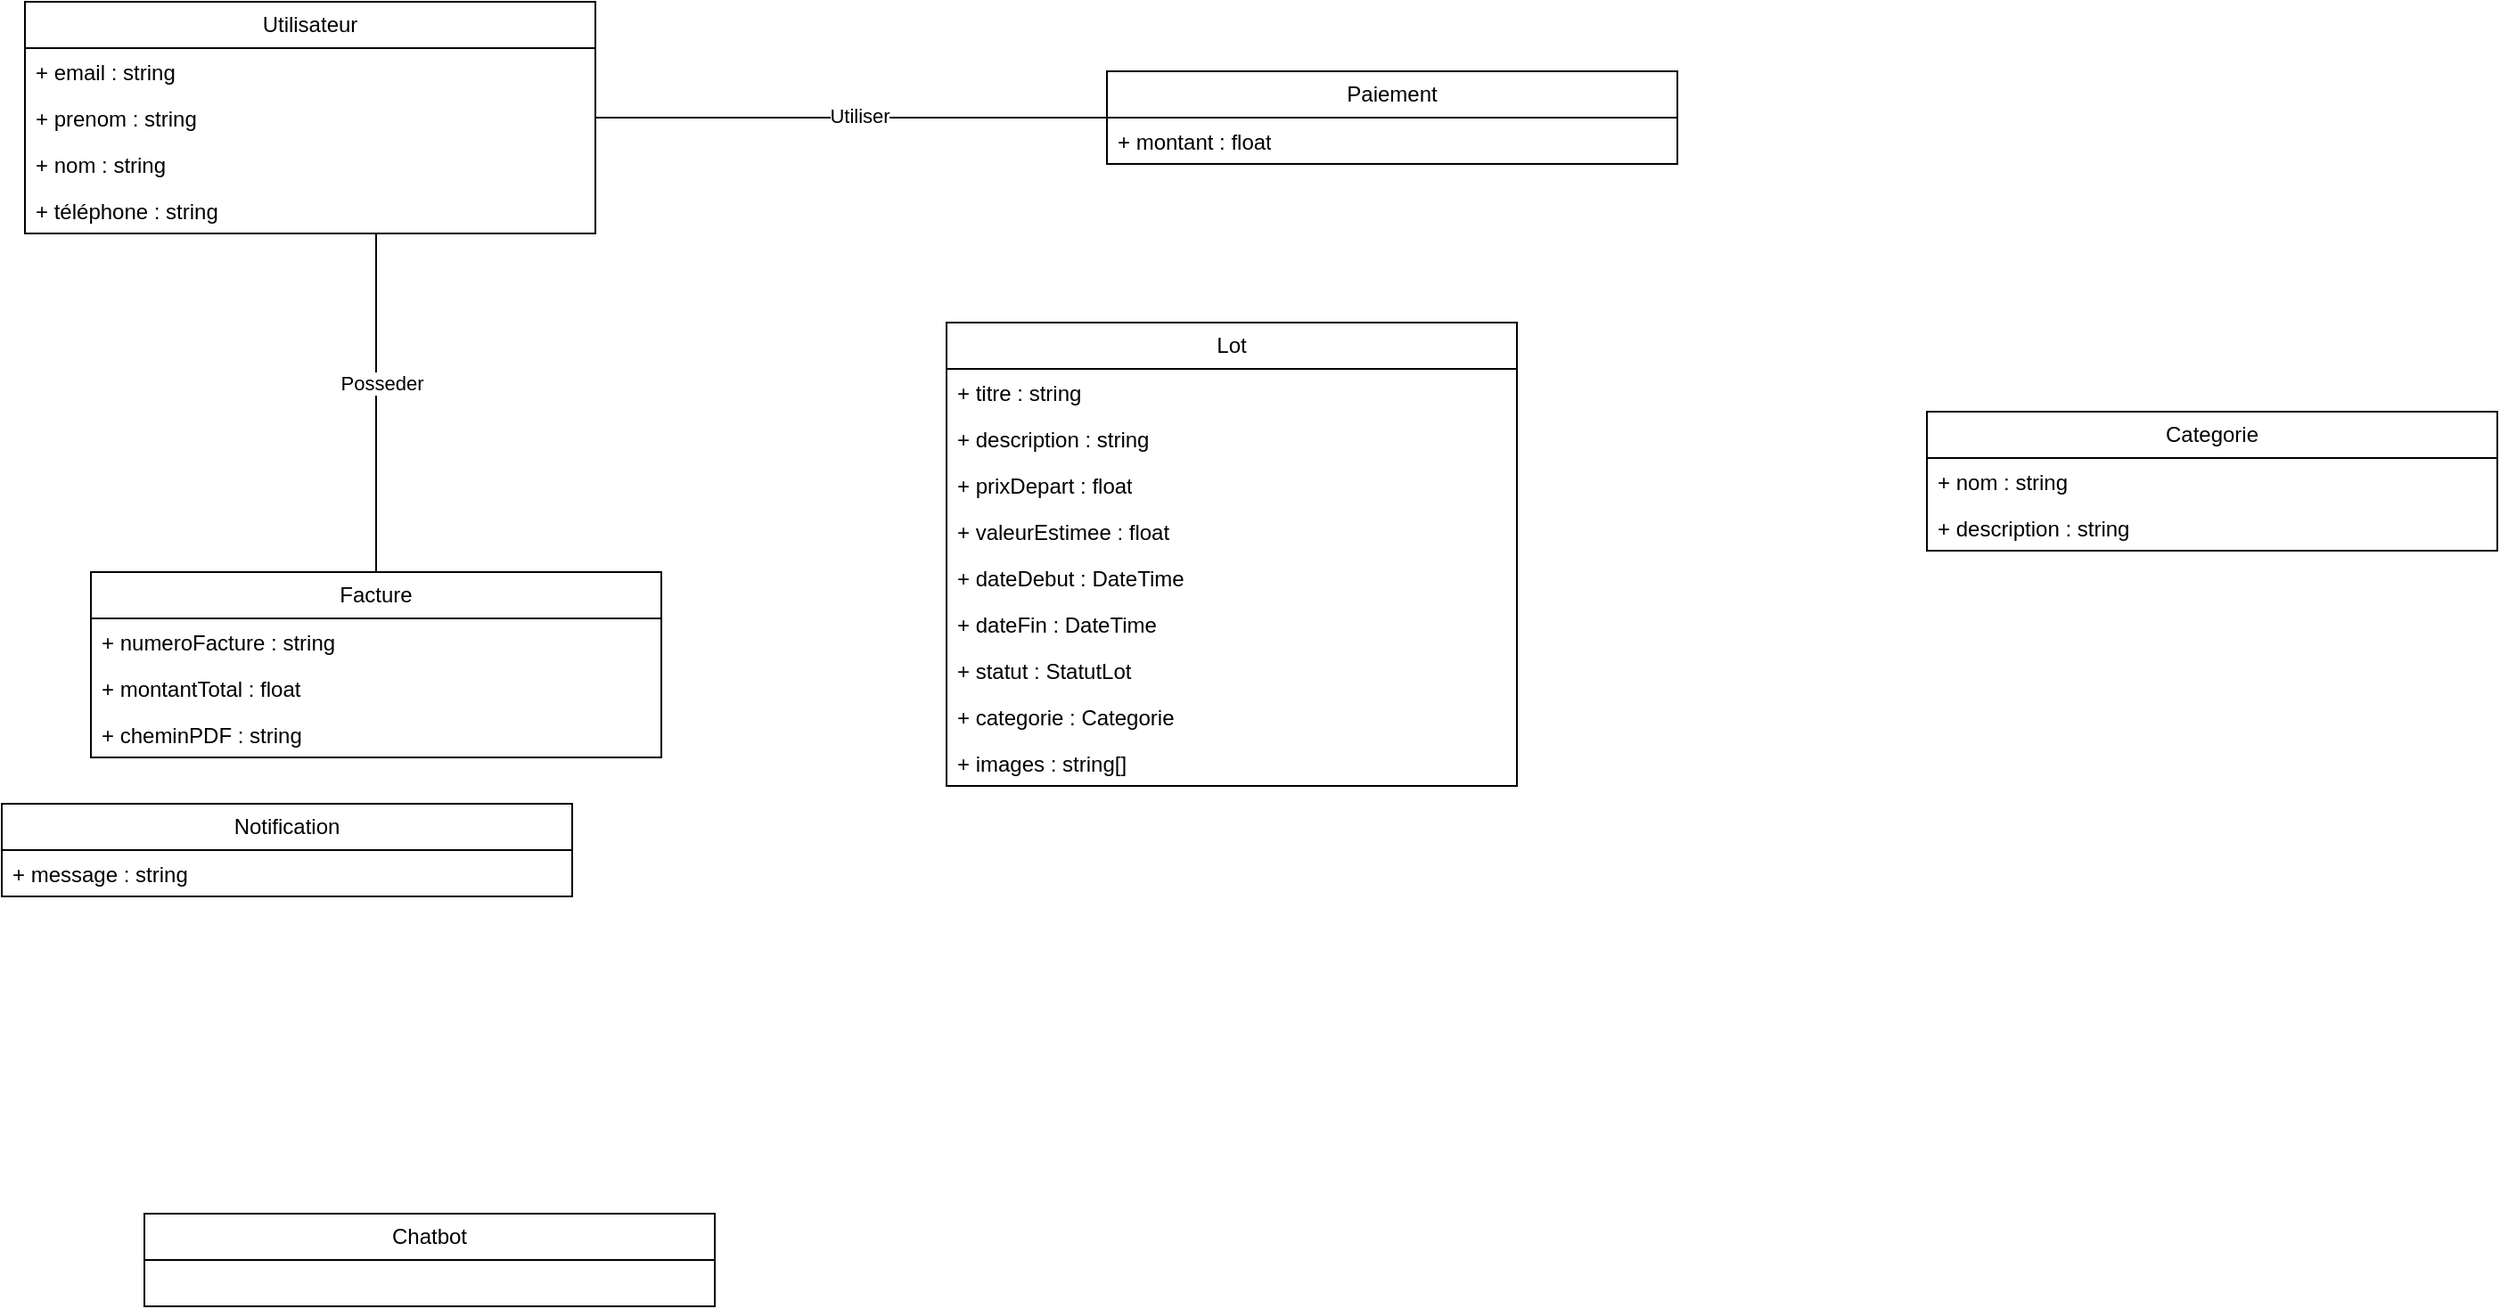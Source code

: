 <mxfile version="28.1.2">
  <diagram name="Page-1" id="53pHiim3f2d2uhui7NN6">
    <mxGraphModel dx="663" dy="1189" grid="1" gridSize="10" guides="1" tooltips="1" connect="1" arrows="1" fold="1" page="1" pageScale="1" pageWidth="827" pageHeight="1169" math="0" shadow="0">
      <root>
        <mxCell id="0" />
        <mxCell id="1" parent="0" />
        <mxCell id="1oxNHcpxh384Kf5Wjy24-5" value="Utilisateur" style="swimlane;fontStyle=0;childLayout=stackLayout;horizontal=1;startSize=26;fillColor=none;horizontalStack=0;resizeParent=1;resizeParentMax=0;resizeLast=0;collapsible=1;marginBottom=0;whiteSpace=wrap;html=1;" vertex="1" parent="1">
          <mxGeometry x="93" y="30" width="320" height="130" as="geometry" />
        </mxCell>
        <mxCell id="1oxNHcpxh384Kf5Wjy24-6" value="+&amp;nbsp;email : string" style="text;strokeColor=none;fillColor=none;align=left;verticalAlign=top;spacingLeft=4;spacingRight=4;overflow=hidden;rotatable=0;points=[[0,0.5],[1,0.5]];portConstraint=eastwest;whiteSpace=wrap;html=1;" vertex="1" parent="1oxNHcpxh384Kf5Wjy24-5">
          <mxGeometry y="26" width="320" height="26" as="geometry" />
        </mxCell>
        <mxCell id="1oxNHcpxh384Kf5Wjy24-8" value="+&amp;nbsp;prenom : string&lt;div&gt;&lt;br&gt;&lt;/div&gt;" style="text;strokeColor=none;fillColor=none;align=left;verticalAlign=top;spacingLeft=4;spacingRight=4;overflow=hidden;rotatable=0;points=[[0,0.5],[1,0.5]];portConstraint=eastwest;whiteSpace=wrap;html=1;" vertex="1" parent="1oxNHcpxh384Kf5Wjy24-5">
          <mxGeometry y="52" width="320" height="26" as="geometry" />
        </mxCell>
        <mxCell id="1oxNHcpxh384Kf5Wjy24-10" value="+ nom : string&lt;div&gt;&lt;br&gt;&lt;/div&gt;" style="text;strokeColor=none;fillColor=none;align=left;verticalAlign=top;spacingLeft=4;spacingRight=4;overflow=hidden;rotatable=0;points=[[0,0.5],[1,0.5]];portConstraint=eastwest;whiteSpace=wrap;html=1;" vertex="1" parent="1oxNHcpxh384Kf5Wjy24-5">
          <mxGeometry y="78" width="320" height="26" as="geometry" />
        </mxCell>
        <mxCell id="1oxNHcpxh384Kf5Wjy24-11" value="+ téléphone : string&lt;div&gt;&lt;br&gt;&lt;/div&gt;" style="text;strokeColor=none;fillColor=none;align=left;verticalAlign=top;spacingLeft=4;spacingRight=4;overflow=hidden;rotatable=0;points=[[0,0.5],[1,0.5]];portConstraint=eastwest;whiteSpace=wrap;html=1;" vertex="1" parent="1oxNHcpxh384Kf5Wjy24-5">
          <mxGeometry y="104" width="320" height="26" as="geometry" />
        </mxCell>
        <mxCell id="1oxNHcpxh384Kf5Wjy24-12" value="Lot" style="swimlane;fontStyle=0;childLayout=stackLayout;horizontal=1;startSize=26;fillColor=none;horizontalStack=0;resizeParent=1;resizeParentMax=0;resizeLast=0;collapsible=1;marginBottom=0;whiteSpace=wrap;html=1;" vertex="1" parent="1">
          <mxGeometry x="610" y="210" width="320" height="260" as="geometry" />
        </mxCell>
        <mxCell id="1oxNHcpxh384Kf5Wjy24-13" value="+ titre : string" style="text;strokeColor=none;fillColor=none;align=left;verticalAlign=top;spacingLeft=4;spacingRight=4;overflow=hidden;rotatable=0;points=[[0,0.5],[1,0.5]];portConstraint=eastwest;whiteSpace=wrap;html=1;" vertex="1" parent="1oxNHcpxh384Kf5Wjy24-12">
          <mxGeometry y="26" width="320" height="26" as="geometry" />
        </mxCell>
        <mxCell id="1oxNHcpxh384Kf5Wjy24-14" value="&lt;div&gt;+&amp;nbsp;description : string&lt;/div&gt;" style="text;strokeColor=none;fillColor=none;align=left;verticalAlign=top;spacingLeft=4;spacingRight=4;overflow=hidden;rotatable=0;points=[[0,0.5],[1,0.5]];portConstraint=eastwest;whiteSpace=wrap;html=1;" vertex="1" parent="1oxNHcpxh384Kf5Wjy24-12">
          <mxGeometry y="52" width="320" height="26" as="geometry" />
        </mxCell>
        <mxCell id="1oxNHcpxh384Kf5Wjy24-15" value="&lt;div&gt;+&amp;nbsp;prixDepart : float&lt;/div&gt;" style="text;strokeColor=none;fillColor=none;align=left;verticalAlign=top;spacingLeft=4;spacingRight=4;overflow=hidden;rotatable=0;points=[[0,0.5],[1,0.5]];portConstraint=eastwest;whiteSpace=wrap;html=1;" vertex="1" parent="1oxNHcpxh384Kf5Wjy24-12">
          <mxGeometry y="78" width="320" height="26" as="geometry" />
        </mxCell>
        <mxCell id="1oxNHcpxh384Kf5Wjy24-16" value="&lt;div&gt;+&amp;nbsp;valeurEstimee : float&lt;/div&gt;" style="text;strokeColor=none;fillColor=none;align=left;verticalAlign=top;spacingLeft=4;spacingRight=4;overflow=hidden;rotatable=0;points=[[0,0.5],[1,0.5]];portConstraint=eastwest;whiteSpace=wrap;html=1;" vertex="1" parent="1oxNHcpxh384Kf5Wjy24-12">
          <mxGeometry y="104" width="320" height="26" as="geometry" />
        </mxCell>
        <mxCell id="1oxNHcpxh384Kf5Wjy24-20" value="+&amp;nbsp;dateDebut : DateTime&lt;div&gt;&lt;br&gt;&lt;/div&gt;" style="text;strokeColor=none;fillColor=none;align=left;verticalAlign=top;spacingLeft=4;spacingRight=4;overflow=hidden;rotatable=0;points=[[0,0.5],[1,0.5]];portConstraint=eastwest;whiteSpace=wrap;html=1;" vertex="1" parent="1oxNHcpxh384Kf5Wjy24-12">
          <mxGeometry y="130" width="320" height="26" as="geometry" />
        </mxCell>
        <mxCell id="1oxNHcpxh384Kf5Wjy24-21" value="&lt;div&gt;+&amp;nbsp;dateFin : DateTime&lt;/div&gt;" style="text;strokeColor=none;fillColor=none;align=left;verticalAlign=top;spacingLeft=4;spacingRight=4;overflow=hidden;rotatable=0;points=[[0,0.5],[1,0.5]];portConstraint=eastwest;whiteSpace=wrap;html=1;" vertex="1" parent="1oxNHcpxh384Kf5Wjy24-12">
          <mxGeometry y="156" width="320" height="26" as="geometry" />
        </mxCell>
        <mxCell id="1oxNHcpxh384Kf5Wjy24-22" value="&lt;div&gt;+ statut : StatutLot&lt;/div&gt;" style="text;strokeColor=none;fillColor=none;align=left;verticalAlign=top;spacingLeft=4;spacingRight=4;overflow=hidden;rotatable=0;points=[[0,0.5],[1,0.5]];portConstraint=eastwest;whiteSpace=wrap;html=1;" vertex="1" parent="1oxNHcpxh384Kf5Wjy24-12">
          <mxGeometry y="182" width="320" height="26" as="geometry" />
        </mxCell>
        <mxCell id="1oxNHcpxh384Kf5Wjy24-23" value="+&amp;nbsp;categorie : Categorie" style="text;strokeColor=none;fillColor=none;align=left;verticalAlign=top;spacingLeft=4;spacingRight=4;overflow=hidden;rotatable=0;points=[[0,0.5],[1,0.5]];portConstraint=eastwest;whiteSpace=wrap;html=1;" vertex="1" parent="1oxNHcpxh384Kf5Wjy24-12">
          <mxGeometry y="208" width="320" height="26" as="geometry" />
        </mxCell>
        <mxCell id="1oxNHcpxh384Kf5Wjy24-24" value="+&amp;nbsp;images : string[]" style="text;strokeColor=none;fillColor=none;align=left;verticalAlign=top;spacingLeft=4;spacingRight=4;overflow=hidden;rotatable=0;points=[[0,0.5],[1,0.5]];portConstraint=eastwest;whiteSpace=wrap;html=1;" vertex="1" parent="1oxNHcpxh384Kf5Wjy24-12">
          <mxGeometry y="234" width="320" height="26" as="geometry" />
        </mxCell>
        <mxCell id="1oxNHcpxh384Kf5Wjy24-25" value="Categorie" style="swimlane;fontStyle=0;childLayout=stackLayout;horizontal=1;startSize=26;fillColor=none;horizontalStack=0;resizeParent=1;resizeParentMax=0;resizeLast=0;collapsible=1;marginBottom=0;whiteSpace=wrap;html=1;" vertex="1" parent="1">
          <mxGeometry x="1160" y="260" width="320" height="78" as="geometry" />
        </mxCell>
        <mxCell id="1oxNHcpxh384Kf5Wjy24-26" value="+&amp;nbsp;nom : string" style="text;strokeColor=none;fillColor=none;align=left;verticalAlign=top;spacingLeft=4;spacingRight=4;overflow=hidden;rotatable=0;points=[[0,0.5],[1,0.5]];portConstraint=eastwest;whiteSpace=wrap;html=1;" vertex="1" parent="1oxNHcpxh384Kf5Wjy24-25">
          <mxGeometry y="26" width="320" height="26" as="geometry" />
        </mxCell>
        <mxCell id="1oxNHcpxh384Kf5Wjy24-27" value="&lt;div&gt;+&amp;nbsp;description : string&lt;/div&gt;" style="text;strokeColor=none;fillColor=none;align=left;verticalAlign=top;spacingLeft=4;spacingRight=4;overflow=hidden;rotatable=0;points=[[0,0.5],[1,0.5]];portConstraint=eastwest;whiteSpace=wrap;html=1;" vertex="1" parent="1oxNHcpxh384Kf5Wjy24-25">
          <mxGeometry y="52" width="320" height="26" as="geometry" />
        </mxCell>
        <mxCell id="1oxNHcpxh384Kf5Wjy24-30" value="Paiement" style="swimlane;fontStyle=0;childLayout=stackLayout;horizontal=1;startSize=26;fillColor=none;horizontalStack=0;resizeParent=1;resizeParentMax=0;resizeLast=0;collapsible=1;marginBottom=0;whiteSpace=wrap;html=1;" vertex="1" parent="1">
          <mxGeometry x="700" y="69" width="320" height="52" as="geometry" />
        </mxCell>
        <mxCell id="1oxNHcpxh384Kf5Wjy24-31" value="+&amp;nbsp;montant : float" style="text;strokeColor=none;fillColor=none;align=left;verticalAlign=top;spacingLeft=4;spacingRight=4;overflow=hidden;rotatable=0;points=[[0,0.5],[1,0.5]];portConstraint=eastwest;whiteSpace=wrap;html=1;" vertex="1" parent="1oxNHcpxh384Kf5Wjy24-30">
          <mxGeometry y="26" width="320" height="26" as="geometry" />
        </mxCell>
        <mxCell id="1oxNHcpxh384Kf5Wjy24-35" value="Facture" style="swimlane;fontStyle=0;childLayout=stackLayout;horizontal=1;startSize=26;fillColor=none;horizontalStack=0;resizeParent=1;resizeParentMax=0;resizeLast=0;collapsible=1;marginBottom=0;whiteSpace=wrap;html=1;" vertex="1" parent="1">
          <mxGeometry x="130" y="350" width="320" height="104" as="geometry" />
        </mxCell>
        <mxCell id="1oxNHcpxh384Kf5Wjy24-36" value="+&amp;nbsp;numeroFacture : string" style="text;strokeColor=none;fillColor=none;align=left;verticalAlign=top;spacingLeft=4;spacingRight=4;overflow=hidden;rotatable=0;points=[[0,0.5],[1,0.5]];portConstraint=eastwest;whiteSpace=wrap;html=1;" vertex="1" parent="1oxNHcpxh384Kf5Wjy24-35">
          <mxGeometry y="26" width="320" height="26" as="geometry" />
        </mxCell>
        <mxCell id="1oxNHcpxh384Kf5Wjy24-37" value="+&amp;nbsp;montantTotal : float" style="text;strokeColor=none;fillColor=none;align=left;verticalAlign=top;spacingLeft=4;spacingRight=4;overflow=hidden;rotatable=0;points=[[0,0.5],[1,0.5]];portConstraint=eastwest;whiteSpace=wrap;html=1;" vertex="1" parent="1oxNHcpxh384Kf5Wjy24-35">
          <mxGeometry y="52" width="320" height="26" as="geometry" />
        </mxCell>
        <mxCell id="1oxNHcpxh384Kf5Wjy24-38" value="+&amp;nbsp;cheminPDF : string" style="text;strokeColor=none;fillColor=none;align=left;verticalAlign=top;spacingLeft=4;spacingRight=4;overflow=hidden;rotatable=0;points=[[0,0.5],[1,0.5]];portConstraint=eastwest;whiteSpace=wrap;html=1;" vertex="1" parent="1oxNHcpxh384Kf5Wjy24-35">
          <mxGeometry y="78" width="320" height="26" as="geometry" />
        </mxCell>
        <mxCell id="1oxNHcpxh384Kf5Wjy24-45" value="Chatbot" style="swimlane;fontStyle=0;childLayout=stackLayout;horizontal=1;startSize=26;fillColor=none;horizontalStack=0;resizeParent=1;resizeParentMax=0;resizeLast=0;collapsible=1;marginBottom=0;whiteSpace=wrap;html=1;" vertex="1" parent="1">
          <mxGeometry x="160" y="710" width="320" height="52" as="geometry" />
        </mxCell>
        <mxCell id="1oxNHcpxh384Kf5Wjy24-50" value="Notification" style="swimlane;fontStyle=0;childLayout=stackLayout;horizontal=1;startSize=26;fillColor=none;horizontalStack=0;resizeParent=1;resizeParentMax=0;resizeLast=0;collapsible=1;marginBottom=0;whiteSpace=wrap;html=1;" vertex="1" parent="1">
          <mxGeometry x="80" y="480" width="320" height="52" as="geometry" />
        </mxCell>
        <mxCell id="1oxNHcpxh384Kf5Wjy24-51" value="+&amp;nbsp;message : string" style="text;strokeColor=none;fillColor=none;align=left;verticalAlign=top;spacingLeft=4;spacingRight=4;overflow=hidden;rotatable=0;points=[[0,0.5],[1,0.5]];portConstraint=eastwest;whiteSpace=wrap;html=1;" vertex="1" parent="1oxNHcpxh384Kf5Wjy24-50">
          <mxGeometry y="26" width="320" height="26" as="geometry" />
        </mxCell>
        <mxCell id="1oxNHcpxh384Kf5Wjy24-54" value="" style="endArrow=none;html=1;edgeStyle=orthogonalEdgeStyle;rounded=0;" edge="1" parent="1" source="1oxNHcpxh384Kf5Wjy24-35">
          <mxGeometry relative="1" as="geometry">
            <mxPoint x="120" y="220" as="sourcePoint" />
            <mxPoint x="290" y="160" as="targetPoint" />
          </mxGeometry>
        </mxCell>
        <mxCell id="1oxNHcpxh384Kf5Wjy24-57" value="Posseder" style="edgeLabel;html=1;align=center;verticalAlign=middle;resizable=0;points=[];" vertex="1" connectable="0" parent="1oxNHcpxh384Kf5Wjy24-54">
          <mxGeometry x="0.116" y="-2" relative="1" as="geometry">
            <mxPoint as="offset" />
          </mxGeometry>
        </mxCell>
        <mxCell id="1oxNHcpxh384Kf5Wjy24-58" value="" style="endArrow=none;html=1;edgeStyle=orthogonalEdgeStyle;rounded=0;" edge="1" parent="1" source="1oxNHcpxh384Kf5Wjy24-5" target="1oxNHcpxh384Kf5Wjy24-30">
          <mxGeometry relative="1" as="geometry">
            <mxPoint x="430" y="65.66" as="sourcePoint" />
            <mxPoint x="590" y="65.66" as="targetPoint" />
          </mxGeometry>
        </mxCell>
        <mxCell id="1oxNHcpxh384Kf5Wjy24-61" value="Utiliser" style="edgeLabel;html=1;align=center;verticalAlign=middle;resizable=0;points=[];" vertex="1" connectable="0" parent="1oxNHcpxh384Kf5Wjy24-58">
          <mxGeometry x="0.028" y="1" relative="1" as="geometry">
            <mxPoint as="offset" />
          </mxGeometry>
        </mxCell>
      </root>
    </mxGraphModel>
  </diagram>
</mxfile>
